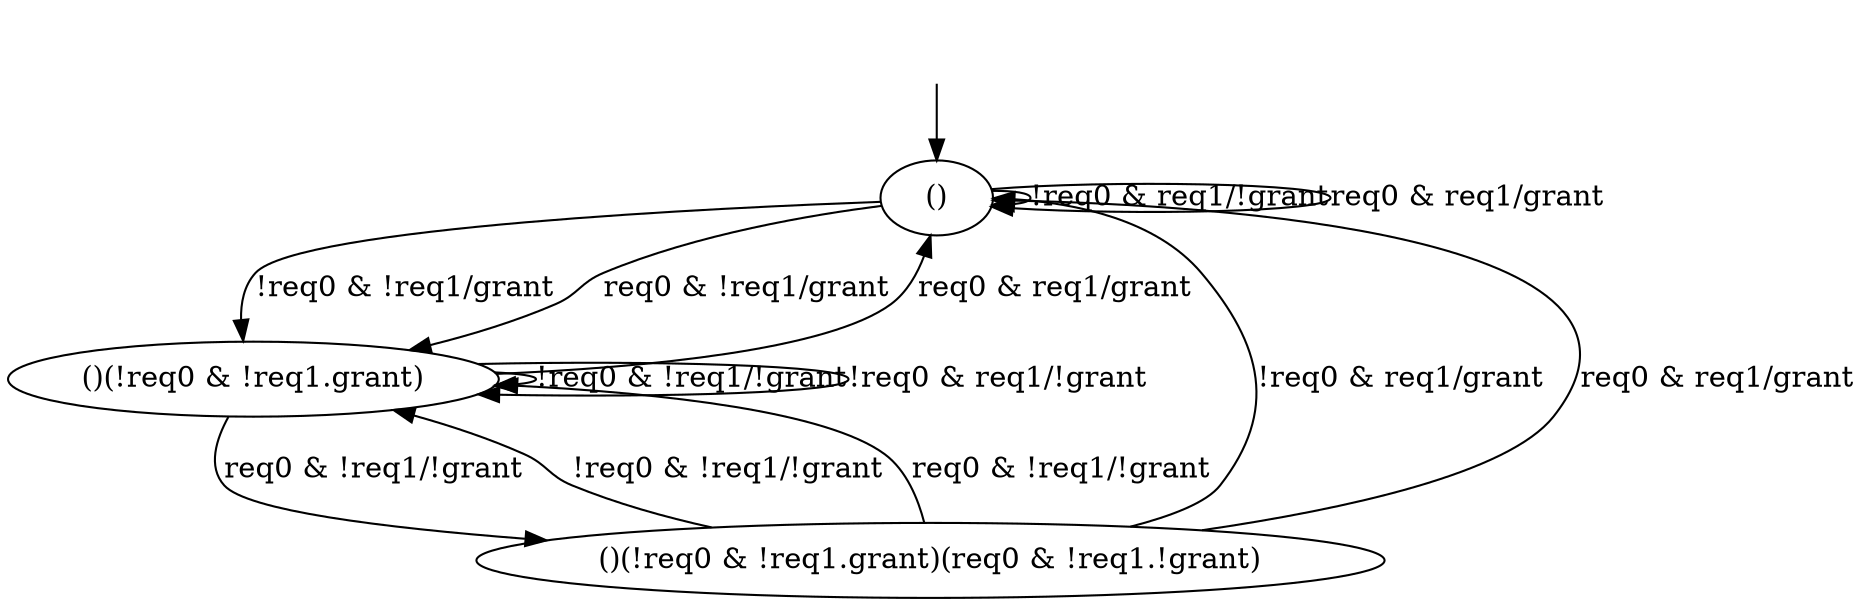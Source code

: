 digraph "examples/example6" {
"()" [label="()"];
"()(!req0 & !req1.grant)" [label="()(!req0 & !req1.grant)"];
"()(!req0 & !req1.grant)(req0 & !req1.!grant)" [label="()(!req0 & !req1.grant)(req0 & !req1.!grant)"];
"()" -> "()(!req0 & !req1.grant)"  [label="!req0 & !req1/grant"];
"()" -> "()"  [label="!req0 & req1/!grant"];
"()" -> "()(!req0 & !req1.grant)"  [label="req0 & !req1/grant"];
"()" -> "()"  [label="req0 & req1/grant"];
"()(!req0 & !req1.grant)" -> "()(!req0 & !req1.grant)"  [label="!req0 & !req1/!grant"];
"()(!req0 & !req1.grant)" -> "()(!req0 & !req1.grant)"  [label="!req0 & req1/!grant"];
"()(!req0 & !req1.grant)" -> "()(!req0 & !req1.grant)(req0 & !req1.!grant)"  [label="req0 & !req1/!grant"];
"()(!req0 & !req1.grant)" -> "()"  [label="req0 & req1/grant"];
"()(!req0 & !req1.grant)(req0 & !req1.!grant)" -> "()(!req0 & !req1.grant)"  [label="!req0 & !req1/!grant"];
"()(!req0 & !req1.grant)(req0 & !req1.!grant)" -> "()"  [label="!req0 & req1/grant"];
"()(!req0 & !req1.grant)(req0 & !req1.!grant)" -> "()(!req0 & !req1.grant)"  [label="req0 & !req1/!grant"];
"()(!req0 & !req1.grant)(req0 & !req1.!grant)" -> "()"  [label="req0 & req1/grant"];
__start0 [label="", shape=none];
__start0 -> "()"  [label=""];
}
